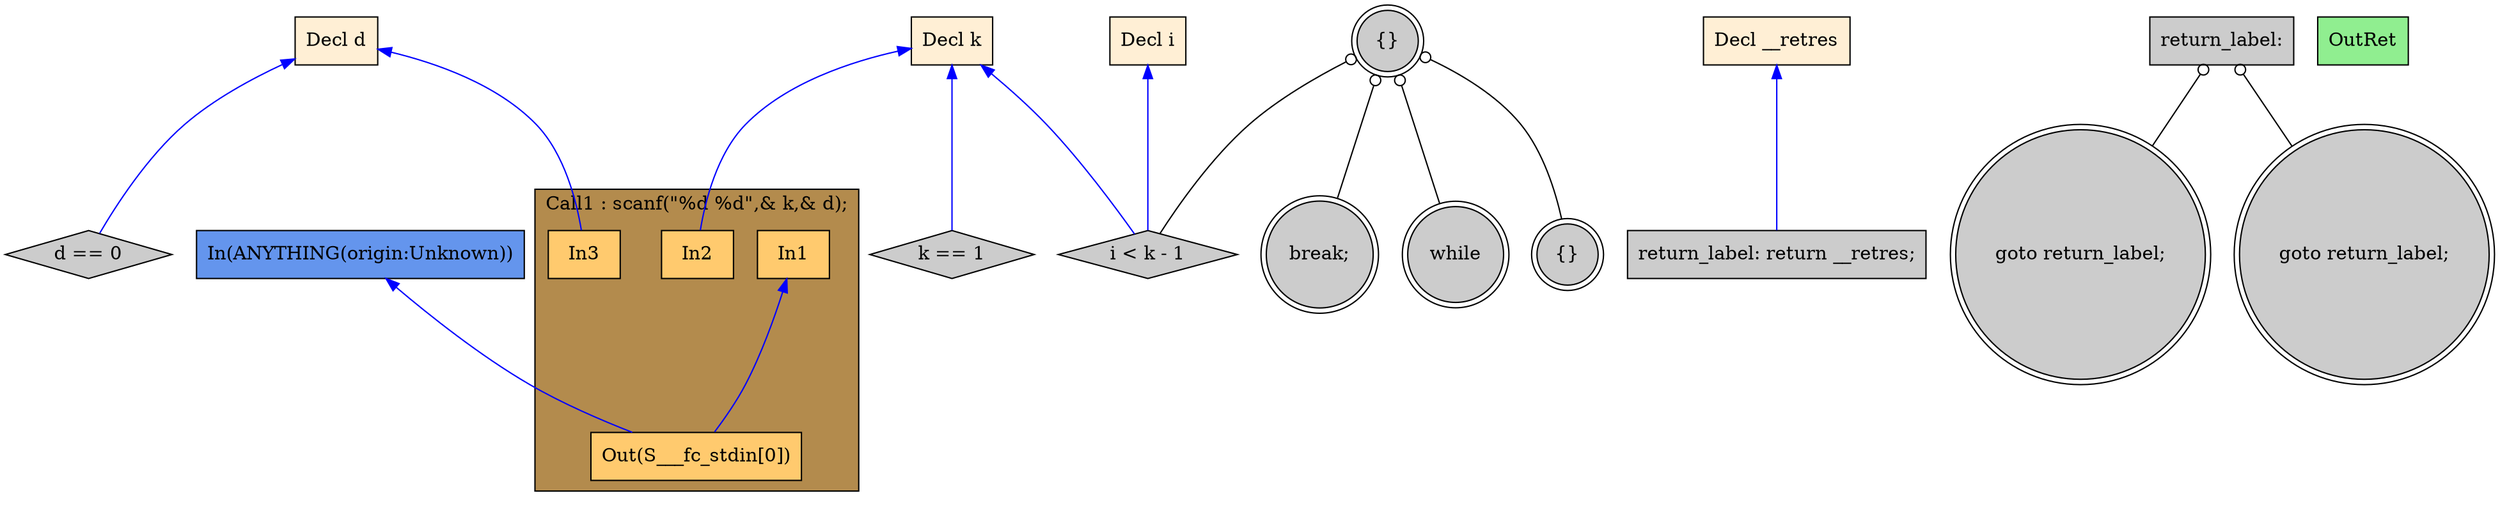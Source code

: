 digraph G {
  rankdir=TB;
  node [style="filled", ];
  2 [label="Decl k", fillcolor="#FFEFD5", shape=box, ];
  3 [label="Decl d", fillcolor="#FFEFD5", shape=box, ];
  4 [label="Decl i", fillcolor="#FFEFD5", shape=box, ];
  5 [label="Decl __retres", fillcolor="#FFEFD5", shape=box, ];
  7 [label="In1", fillcolor="#FFCA6E", shape=box, ];
  8 [label="In2", fillcolor="#FFCA6E", shape=box, ];
  9 [label="In3", fillcolor="#FFCA6E", shape=box, ];
  10 [label="Out(S___fc_stdin[0])", fillcolor="#FFCA6E", shape=box, ];
  11 [label="d == 0", fillcolor="#CCCCCC", shape=diamond, ];
  12 [label="k == 1", fillcolor="#CCCCCC", shape=diamond, ];
  13 [label="{}", fillcolor="#CCCCCC", shape=doublecircle, ];
  14 [label="goto return_label;", fillcolor="#CCCCCC", shape=doublecircle, ];
  15 [label="return_label:", fillcolor="#CCCCCC", shape=box, ];
  16 [label="goto return_label;", fillcolor="#CCCCCC", shape=doublecircle, ];
  17 [label="while", fillcolor="#CCCCCC", shape=doublecircle, ];
  18 [label="i < k - 1", fillcolor="#CCCCCC", shape=diamond, ];
  19 [label="{}", fillcolor="#CCCCCC", shape=doublecircle, ];
  20 [label="break;", fillcolor="#CCCCCC", shape=doublecircle, ];
  21 [label="return_label: return __retres;", fillcolor="#CCCCCC", shape=box, ];
  22 [label="OutRet", fillcolor="#90EE90", shape=box, ];
  23 [label="In(ANYTHING(origin:Unknown))", fillcolor="#6495ED", shape=box, ];
  
  subgraph cluster_Call1 { label="Call1 : scanf(\"%d %d\",& k,& d);";
                           fillcolor="#B38B4D"; style="filled"; 10;9;8;7;
     };
  
  edge [dir=back, ];
  2 -> 8 [color="#0000FF", ];
  3 -> 9 [color="#0000FF", ];
  7 -> 10 [color="#0000FF", ];
  23 -> 10 [color="#0000FF", ];
  3 -> 11 [color="#0000FF", ];
  2 -> 12 [color="#0000FF", ];
  15 -> 14 [color="#000000", arrowtail=odot, ];
  15 -> 16 [color="#000000", arrowtail=odot, ];
  13 -> 17 [color="#000000", arrowtail=odot, ];
  2 -> 18 [color="#0000FF", ];
  4 -> 18 [color="#0000FF", ];
  13 -> 18 [color="#000000", arrowtail=odot, ];
  13 -> 19 [color="#000000", arrowtail=odot, ];
  13 -> 20 [color="#000000", arrowtail=odot, ];
  5 -> 21 [color="#0000FF", ];
  
  }